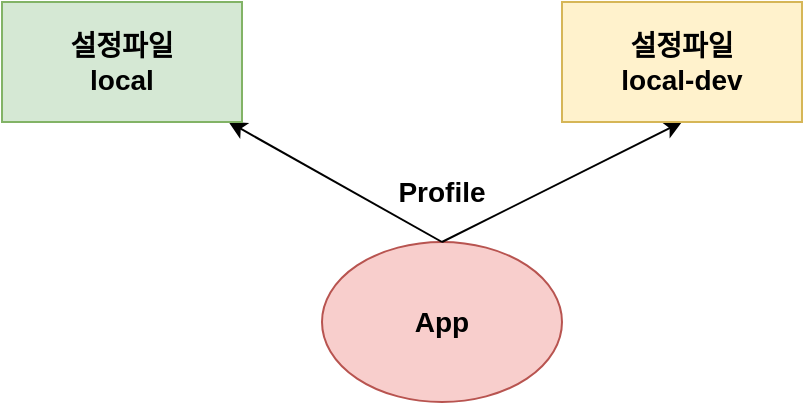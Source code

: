 <mxfile version="24.2.7" type="github">
  <diagram name="페이지-1" id="z22yrbxm85gxxEzjDTkI">
    <mxGraphModel dx="1004" dy="541" grid="1" gridSize="10" guides="1" tooltips="1" connect="1" arrows="1" fold="1" page="1" pageScale="1" pageWidth="827" pageHeight="1169" math="0" shadow="0">
      <root>
        <mxCell id="0" />
        <mxCell id="1" parent="0" />
        <mxCell id="3u5hoXux-Kwktmr65ePr-1" value="&lt;b&gt;&lt;font style=&quot;font-size: 14px;&quot;&gt;App&lt;/font&gt;&lt;/b&gt;" style="ellipse;whiteSpace=wrap;html=1;fillColor=#f8cecc;strokeColor=#b85450;" vertex="1" parent="1">
          <mxGeometry x="360" y="220" width="120" height="80" as="geometry" />
        </mxCell>
        <mxCell id="3u5hoXux-Kwktmr65ePr-2" value="" style="endArrow=classic;html=1;rounded=0;exitX=0.5;exitY=0;exitDx=0;exitDy=0;entryX=0.5;entryY=1;entryDx=0;entryDy=0;" edge="1" parent="1" source="3u5hoXux-Kwktmr65ePr-1" target="3u5hoXux-Kwktmr65ePr-8">
          <mxGeometry width="50" height="50" relative="1" as="geometry">
            <mxPoint x="390" y="310" as="sourcePoint" />
            <mxPoint x="514.815" y="156.306" as="targetPoint" />
          </mxGeometry>
        </mxCell>
        <mxCell id="3u5hoXux-Kwktmr65ePr-4" value="" style="endArrow=classic;html=1;rounded=0;exitX=0.5;exitY=0;exitDx=0;exitDy=0;" edge="1" parent="1" source="3u5hoXux-Kwktmr65ePr-1" target="3u5hoXux-Kwktmr65ePr-9">
          <mxGeometry width="50" height="50" relative="1" as="geometry">
            <mxPoint x="390" y="310" as="sourcePoint" />
            <mxPoint x="332.399" y="157.108" as="targetPoint" />
          </mxGeometry>
        </mxCell>
        <mxCell id="3u5hoXux-Kwktmr65ePr-6" value="&lt;font style=&quot;font-size: 14px;&quot;&gt;&lt;b&gt;Profile&lt;/b&gt;&lt;/font&gt;" style="text;html=1;align=center;verticalAlign=middle;whiteSpace=wrap;rounded=0;" vertex="1" parent="1">
          <mxGeometry x="390" y="180" width="60" height="30" as="geometry" />
        </mxCell>
        <mxCell id="3u5hoXux-Kwktmr65ePr-8" value="&lt;font style=&quot;font-size: 14px;&quot;&gt;&lt;b&gt;설정파일&lt;/b&gt;&lt;/font&gt;&lt;div style=&quot;font-size: 14px;&quot;&gt;&lt;font style=&quot;font-size: 14px;&quot;&gt;&lt;b&gt;local-dev&lt;/b&gt;&lt;/font&gt;&lt;/div&gt;" style="rounded=0;whiteSpace=wrap;html=1;fillColor=#fff2cc;strokeColor=#d6b656;" vertex="1" parent="1">
          <mxGeometry x="479.995" y="99.996" width="120" height="60" as="geometry" />
        </mxCell>
        <mxCell id="3u5hoXux-Kwktmr65ePr-9" value="&lt;font style=&quot;font-size: 14px;&quot;&gt;&lt;b&gt;설정파일&lt;/b&gt;&lt;/font&gt;&lt;div style=&quot;font-size: 14px;&quot;&gt;&lt;font style=&quot;font-size: 14px;&quot;&gt;&lt;b&gt;local&lt;/b&gt;&lt;/font&gt;&lt;/div&gt;" style="rounded=0;whiteSpace=wrap;html=1;fillColor=#d5e8d4;strokeColor=#82b366;" vertex="1" parent="1">
          <mxGeometry x="199.999" y="99.998" width="120" height="60" as="geometry" />
        </mxCell>
      </root>
    </mxGraphModel>
  </diagram>
</mxfile>
